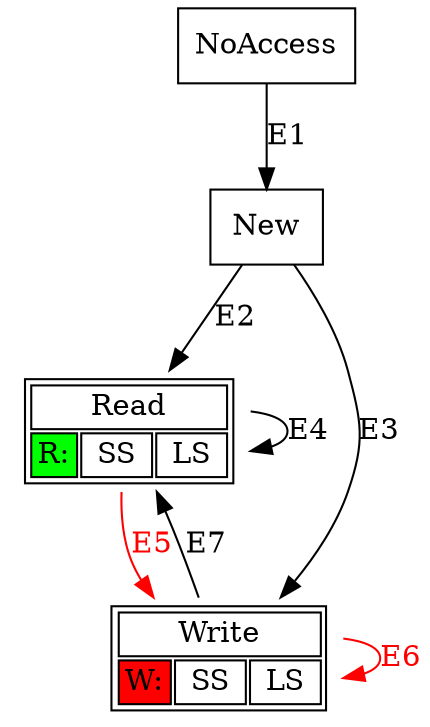digraph prop1 {
   NoAccess [shape=rectangle label="NoAccess"];
   New   [shape=rectangle label="New"];

   Read  [shape=plaintext label=<<TABLE BGCOLOR="white"> <tr> 
        <td colspan="3">Read</td> 
      </tr> <tr> 
        <td bgcolor="green">R:</td>
        <td> SS </td>
        <td> LS </td>
      </tr> </TABLE>>
    ]

   Write  [shape=plaintext label=<<TABLE BGCOLOR="white"> <tr> 
        <td colspan="3">Write</td> 
      </tr> <tr> 
        <td bgcolor="red">W:</td>
        <td> SS </td>
        <td> LS </td>
      </tr> </TABLE>>
    ]


   NoAccess -> New    [label="E1"];
   New      -> Read   [label="E2"];
   New      -> Write  [label="E3"];
   Read     -> Read   [label="E4"];
   Read     -> Write  [label="E5" color="red" fontcolor="red"];
   Write    -> Write  [label="E6" color="red" fontcolor="red"];
   Write    -> Read   [label="E7"];
}
